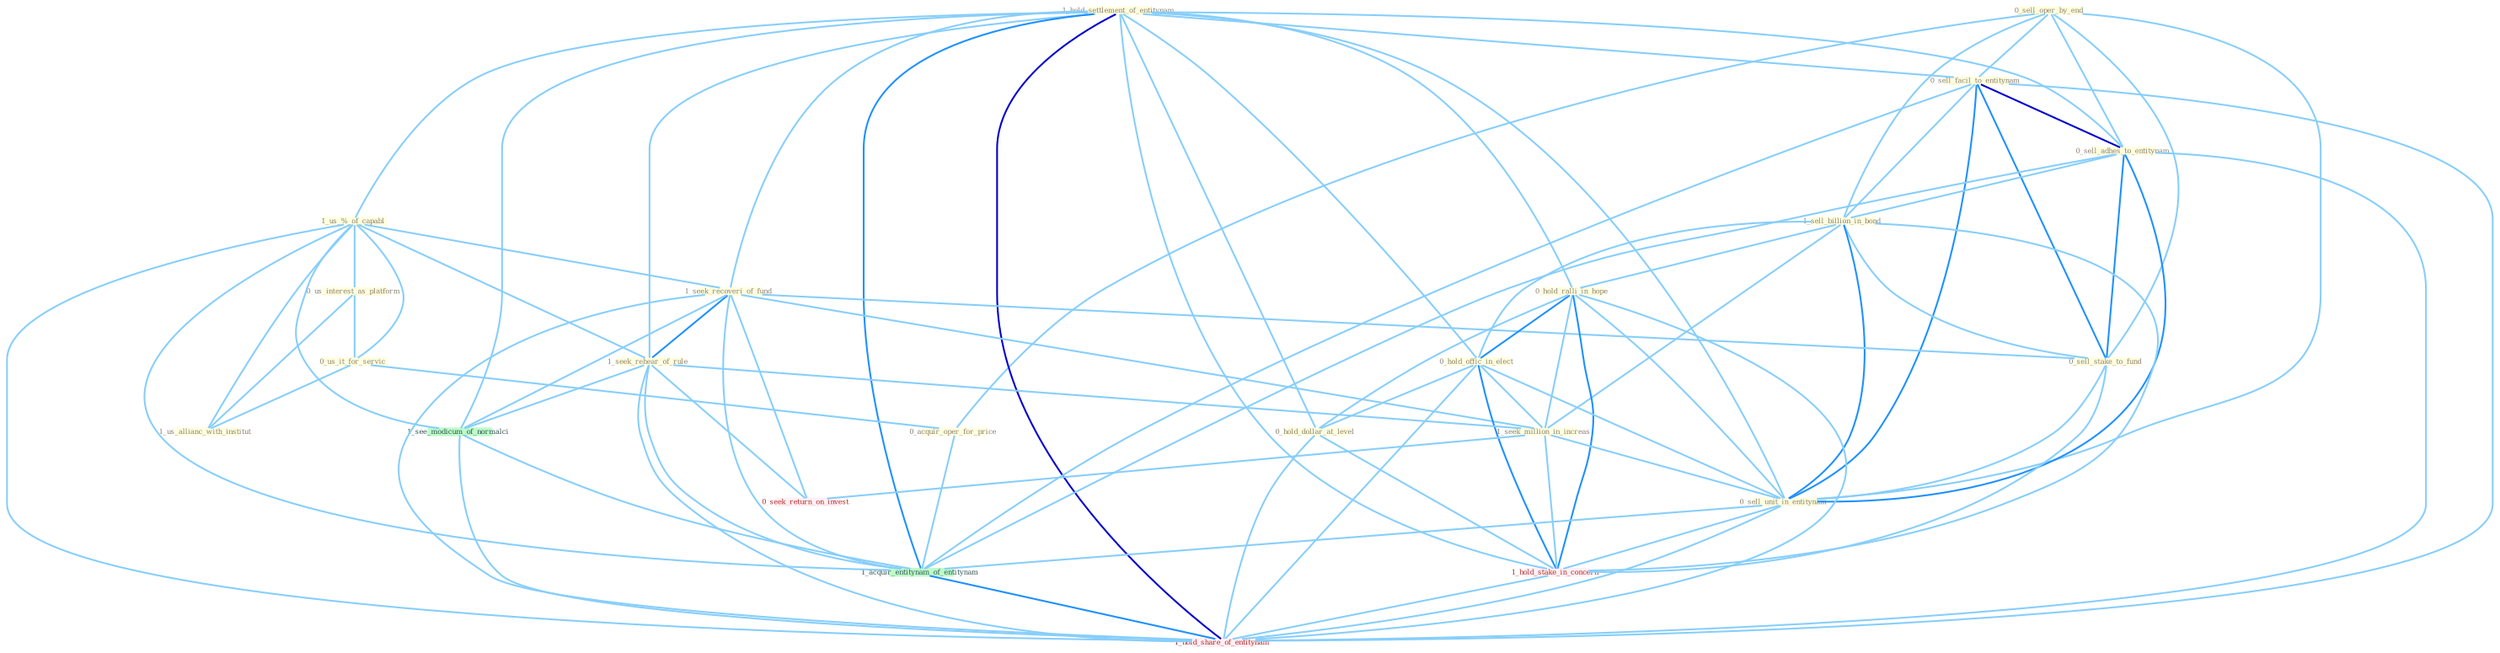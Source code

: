 Graph G{ 
    node
    [shape=polygon,style=filled,width=.5,height=.06,color="#BDFCC9",fixedsize=true,fontsize=4,
    fontcolor="#2f4f4f"];
    {node
    [color="#ffffe0", fontcolor="#8b7d6b"] "0_sell_oper_by_end " "1_hold_settlement_of_entitynam " "1_us_%_of_capabl " "0_sell_facil_to_entitynam " "0_us_interest_as_platform " "0_sell_adhes_to_entitynam " "0_us_it_for_servic " "1_us_allianc_with_institut " "1_sell_billion_in_bond " "1_seek_recoveri_of_fund " "0_hold_ralli_in_hope " "0_acquir_oper_for_price " "0_hold_offic_in_elect " "1_seek_rehear_of_rule " "0_hold_dollar_at_level " "1_seek_million_in_increas " "0_sell_stake_to_fund " "0_sell_unit_in_entitynam "}
{node [color="#fff0f5", fontcolor="#b22222"] "1_hold_stake_in_concern " "0_seek_return_on_invest " "1_hold_share_of_entitynam "}
edge [color="#B0E2FF"];

	"0_sell_oper_by_end " -- "0_sell_facil_to_entitynam " [w="1", color="#87cefa" ];
	"0_sell_oper_by_end " -- "0_sell_adhes_to_entitynam " [w="1", color="#87cefa" ];
	"0_sell_oper_by_end " -- "1_sell_billion_in_bond " [w="1", color="#87cefa" ];
	"0_sell_oper_by_end " -- "0_acquir_oper_for_price " [w="1", color="#87cefa" ];
	"0_sell_oper_by_end " -- "0_sell_stake_to_fund " [w="1", color="#87cefa" ];
	"0_sell_oper_by_end " -- "0_sell_unit_in_entitynam " [w="1", color="#87cefa" ];
	"1_hold_settlement_of_entitynam " -- "1_us_%_of_capabl " [w="1", color="#87cefa" ];
	"1_hold_settlement_of_entitynam " -- "0_sell_facil_to_entitynam " [w="1", color="#87cefa" ];
	"1_hold_settlement_of_entitynam " -- "0_sell_adhes_to_entitynam " [w="1", color="#87cefa" ];
	"1_hold_settlement_of_entitynam " -- "1_seek_recoveri_of_fund " [w="1", color="#87cefa" ];
	"1_hold_settlement_of_entitynam " -- "0_hold_ralli_in_hope " [w="1", color="#87cefa" ];
	"1_hold_settlement_of_entitynam " -- "0_hold_offic_in_elect " [w="1", color="#87cefa" ];
	"1_hold_settlement_of_entitynam " -- "1_seek_rehear_of_rule " [w="1", color="#87cefa" ];
	"1_hold_settlement_of_entitynam " -- "0_hold_dollar_at_level " [w="1", color="#87cefa" ];
	"1_hold_settlement_of_entitynam " -- "0_sell_unit_in_entitynam " [w="1", color="#87cefa" ];
	"1_hold_settlement_of_entitynam " -- "1_hold_stake_in_concern " [w="1", color="#87cefa" ];
	"1_hold_settlement_of_entitynam " -- "1_see_modicum_of_normalci " [w="1", color="#87cefa" ];
	"1_hold_settlement_of_entitynam " -- "1_acquir_entitynam_of_entitynam " [w="2", color="#1e90ff" , len=0.8];
	"1_hold_settlement_of_entitynam " -- "1_hold_share_of_entitynam " [w="3", color="#0000cd" , len=0.6];
	"1_us_%_of_capabl " -- "0_us_interest_as_platform " [w="1", color="#87cefa" ];
	"1_us_%_of_capabl " -- "0_us_it_for_servic " [w="1", color="#87cefa" ];
	"1_us_%_of_capabl " -- "1_us_allianc_with_institut " [w="1", color="#87cefa" ];
	"1_us_%_of_capabl " -- "1_seek_recoveri_of_fund " [w="1", color="#87cefa" ];
	"1_us_%_of_capabl " -- "1_seek_rehear_of_rule " [w="1", color="#87cefa" ];
	"1_us_%_of_capabl " -- "1_see_modicum_of_normalci " [w="1", color="#87cefa" ];
	"1_us_%_of_capabl " -- "1_acquir_entitynam_of_entitynam " [w="1", color="#87cefa" ];
	"1_us_%_of_capabl " -- "1_hold_share_of_entitynam " [w="1", color="#87cefa" ];
	"0_sell_facil_to_entitynam " -- "0_sell_adhes_to_entitynam " [w="3", color="#0000cd" , len=0.6];
	"0_sell_facil_to_entitynam " -- "1_sell_billion_in_bond " [w="1", color="#87cefa" ];
	"0_sell_facil_to_entitynam " -- "0_sell_stake_to_fund " [w="2", color="#1e90ff" , len=0.8];
	"0_sell_facil_to_entitynam " -- "0_sell_unit_in_entitynam " [w="2", color="#1e90ff" , len=0.8];
	"0_sell_facil_to_entitynam " -- "1_acquir_entitynam_of_entitynam " [w="1", color="#87cefa" ];
	"0_sell_facil_to_entitynam " -- "1_hold_share_of_entitynam " [w="1", color="#87cefa" ];
	"0_us_interest_as_platform " -- "0_us_it_for_servic " [w="1", color="#87cefa" ];
	"0_us_interest_as_platform " -- "1_us_allianc_with_institut " [w="1", color="#87cefa" ];
	"0_sell_adhes_to_entitynam " -- "1_sell_billion_in_bond " [w="1", color="#87cefa" ];
	"0_sell_adhes_to_entitynam " -- "0_sell_stake_to_fund " [w="2", color="#1e90ff" , len=0.8];
	"0_sell_adhes_to_entitynam " -- "0_sell_unit_in_entitynam " [w="2", color="#1e90ff" , len=0.8];
	"0_sell_adhes_to_entitynam " -- "1_acquir_entitynam_of_entitynam " [w="1", color="#87cefa" ];
	"0_sell_adhes_to_entitynam " -- "1_hold_share_of_entitynam " [w="1", color="#87cefa" ];
	"0_us_it_for_servic " -- "1_us_allianc_with_institut " [w="1", color="#87cefa" ];
	"0_us_it_for_servic " -- "0_acquir_oper_for_price " [w="1", color="#87cefa" ];
	"1_sell_billion_in_bond " -- "0_hold_ralli_in_hope " [w="1", color="#87cefa" ];
	"1_sell_billion_in_bond " -- "0_hold_offic_in_elect " [w="1", color="#87cefa" ];
	"1_sell_billion_in_bond " -- "1_seek_million_in_increas " [w="1", color="#87cefa" ];
	"1_sell_billion_in_bond " -- "0_sell_stake_to_fund " [w="1", color="#87cefa" ];
	"1_sell_billion_in_bond " -- "0_sell_unit_in_entitynam " [w="2", color="#1e90ff" , len=0.8];
	"1_sell_billion_in_bond " -- "1_hold_stake_in_concern " [w="1", color="#87cefa" ];
	"1_seek_recoveri_of_fund " -- "1_seek_rehear_of_rule " [w="2", color="#1e90ff" , len=0.8];
	"1_seek_recoveri_of_fund " -- "1_seek_million_in_increas " [w="1", color="#87cefa" ];
	"1_seek_recoveri_of_fund " -- "0_sell_stake_to_fund " [w="1", color="#87cefa" ];
	"1_seek_recoveri_of_fund " -- "0_seek_return_on_invest " [w="1", color="#87cefa" ];
	"1_seek_recoveri_of_fund " -- "1_see_modicum_of_normalci " [w="1", color="#87cefa" ];
	"1_seek_recoveri_of_fund " -- "1_acquir_entitynam_of_entitynam " [w="1", color="#87cefa" ];
	"1_seek_recoveri_of_fund " -- "1_hold_share_of_entitynam " [w="1", color="#87cefa" ];
	"0_hold_ralli_in_hope " -- "0_hold_offic_in_elect " [w="2", color="#1e90ff" , len=0.8];
	"0_hold_ralli_in_hope " -- "0_hold_dollar_at_level " [w="1", color="#87cefa" ];
	"0_hold_ralli_in_hope " -- "1_seek_million_in_increas " [w="1", color="#87cefa" ];
	"0_hold_ralli_in_hope " -- "0_sell_unit_in_entitynam " [w="1", color="#87cefa" ];
	"0_hold_ralli_in_hope " -- "1_hold_stake_in_concern " [w="2", color="#1e90ff" , len=0.8];
	"0_hold_ralli_in_hope " -- "1_hold_share_of_entitynam " [w="1", color="#87cefa" ];
	"0_acquir_oper_for_price " -- "1_acquir_entitynam_of_entitynam " [w="1", color="#87cefa" ];
	"0_hold_offic_in_elect " -- "0_hold_dollar_at_level " [w="1", color="#87cefa" ];
	"0_hold_offic_in_elect " -- "1_seek_million_in_increas " [w="1", color="#87cefa" ];
	"0_hold_offic_in_elect " -- "0_sell_unit_in_entitynam " [w="1", color="#87cefa" ];
	"0_hold_offic_in_elect " -- "1_hold_stake_in_concern " [w="2", color="#1e90ff" , len=0.8];
	"0_hold_offic_in_elect " -- "1_hold_share_of_entitynam " [w="1", color="#87cefa" ];
	"1_seek_rehear_of_rule " -- "1_seek_million_in_increas " [w="1", color="#87cefa" ];
	"1_seek_rehear_of_rule " -- "0_seek_return_on_invest " [w="1", color="#87cefa" ];
	"1_seek_rehear_of_rule " -- "1_see_modicum_of_normalci " [w="1", color="#87cefa" ];
	"1_seek_rehear_of_rule " -- "1_acquir_entitynam_of_entitynam " [w="1", color="#87cefa" ];
	"1_seek_rehear_of_rule " -- "1_hold_share_of_entitynam " [w="1", color="#87cefa" ];
	"0_hold_dollar_at_level " -- "1_hold_stake_in_concern " [w="1", color="#87cefa" ];
	"0_hold_dollar_at_level " -- "1_hold_share_of_entitynam " [w="1", color="#87cefa" ];
	"1_seek_million_in_increas " -- "0_sell_unit_in_entitynam " [w="1", color="#87cefa" ];
	"1_seek_million_in_increas " -- "1_hold_stake_in_concern " [w="1", color="#87cefa" ];
	"1_seek_million_in_increas " -- "0_seek_return_on_invest " [w="1", color="#87cefa" ];
	"0_sell_stake_to_fund " -- "0_sell_unit_in_entitynam " [w="1", color="#87cefa" ];
	"0_sell_stake_to_fund " -- "1_hold_stake_in_concern " [w="1", color="#87cefa" ];
	"0_sell_unit_in_entitynam " -- "1_hold_stake_in_concern " [w="1", color="#87cefa" ];
	"0_sell_unit_in_entitynam " -- "1_acquir_entitynam_of_entitynam " [w="1", color="#87cefa" ];
	"0_sell_unit_in_entitynam " -- "1_hold_share_of_entitynam " [w="1", color="#87cefa" ];
	"1_hold_stake_in_concern " -- "1_hold_share_of_entitynam " [w="1", color="#87cefa" ];
	"1_see_modicum_of_normalci " -- "1_acquir_entitynam_of_entitynam " [w="1", color="#87cefa" ];
	"1_see_modicum_of_normalci " -- "1_hold_share_of_entitynam " [w="1", color="#87cefa" ];
	"1_acquir_entitynam_of_entitynam " -- "1_hold_share_of_entitynam " [w="2", color="#1e90ff" , len=0.8];
}